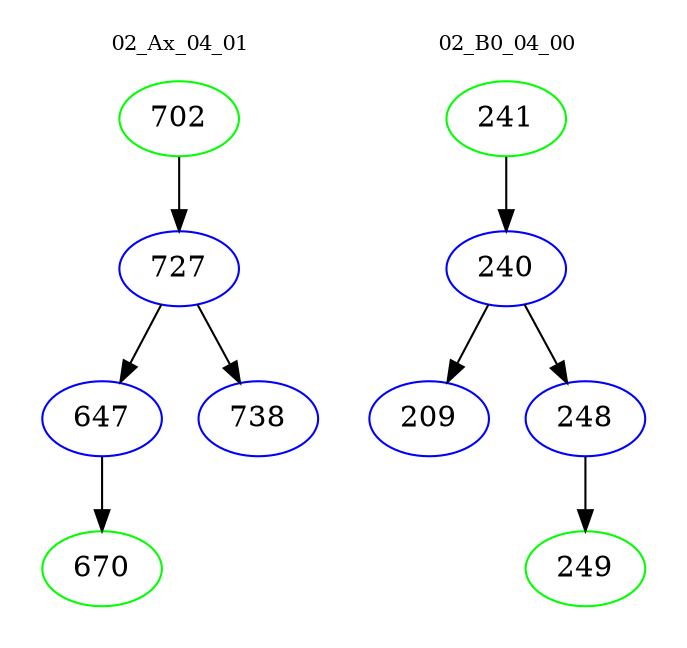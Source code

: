 digraph{
subgraph cluster_0 {
color = white
label = "02_Ax_04_01";
fontsize=10;
T0_702 [label="702", color="green"]
T0_702 -> T0_727 [color="black"]
T0_727 [label="727", color="blue"]
T0_727 -> T0_647 [color="black"]
T0_647 [label="647", color="blue"]
T0_647 -> T0_670 [color="black"]
T0_670 [label="670", color="green"]
T0_727 -> T0_738 [color="black"]
T0_738 [label="738", color="blue"]
}
subgraph cluster_1 {
color = white
label = "02_B0_04_00";
fontsize=10;
T1_241 [label="241", color="green"]
T1_241 -> T1_240 [color="black"]
T1_240 [label="240", color="blue"]
T1_240 -> T1_209 [color="black"]
T1_209 [label="209", color="blue"]
T1_240 -> T1_248 [color="black"]
T1_248 [label="248", color="blue"]
T1_248 -> T1_249 [color="black"]
T1_249 [label="249", color="green"]
}
}
